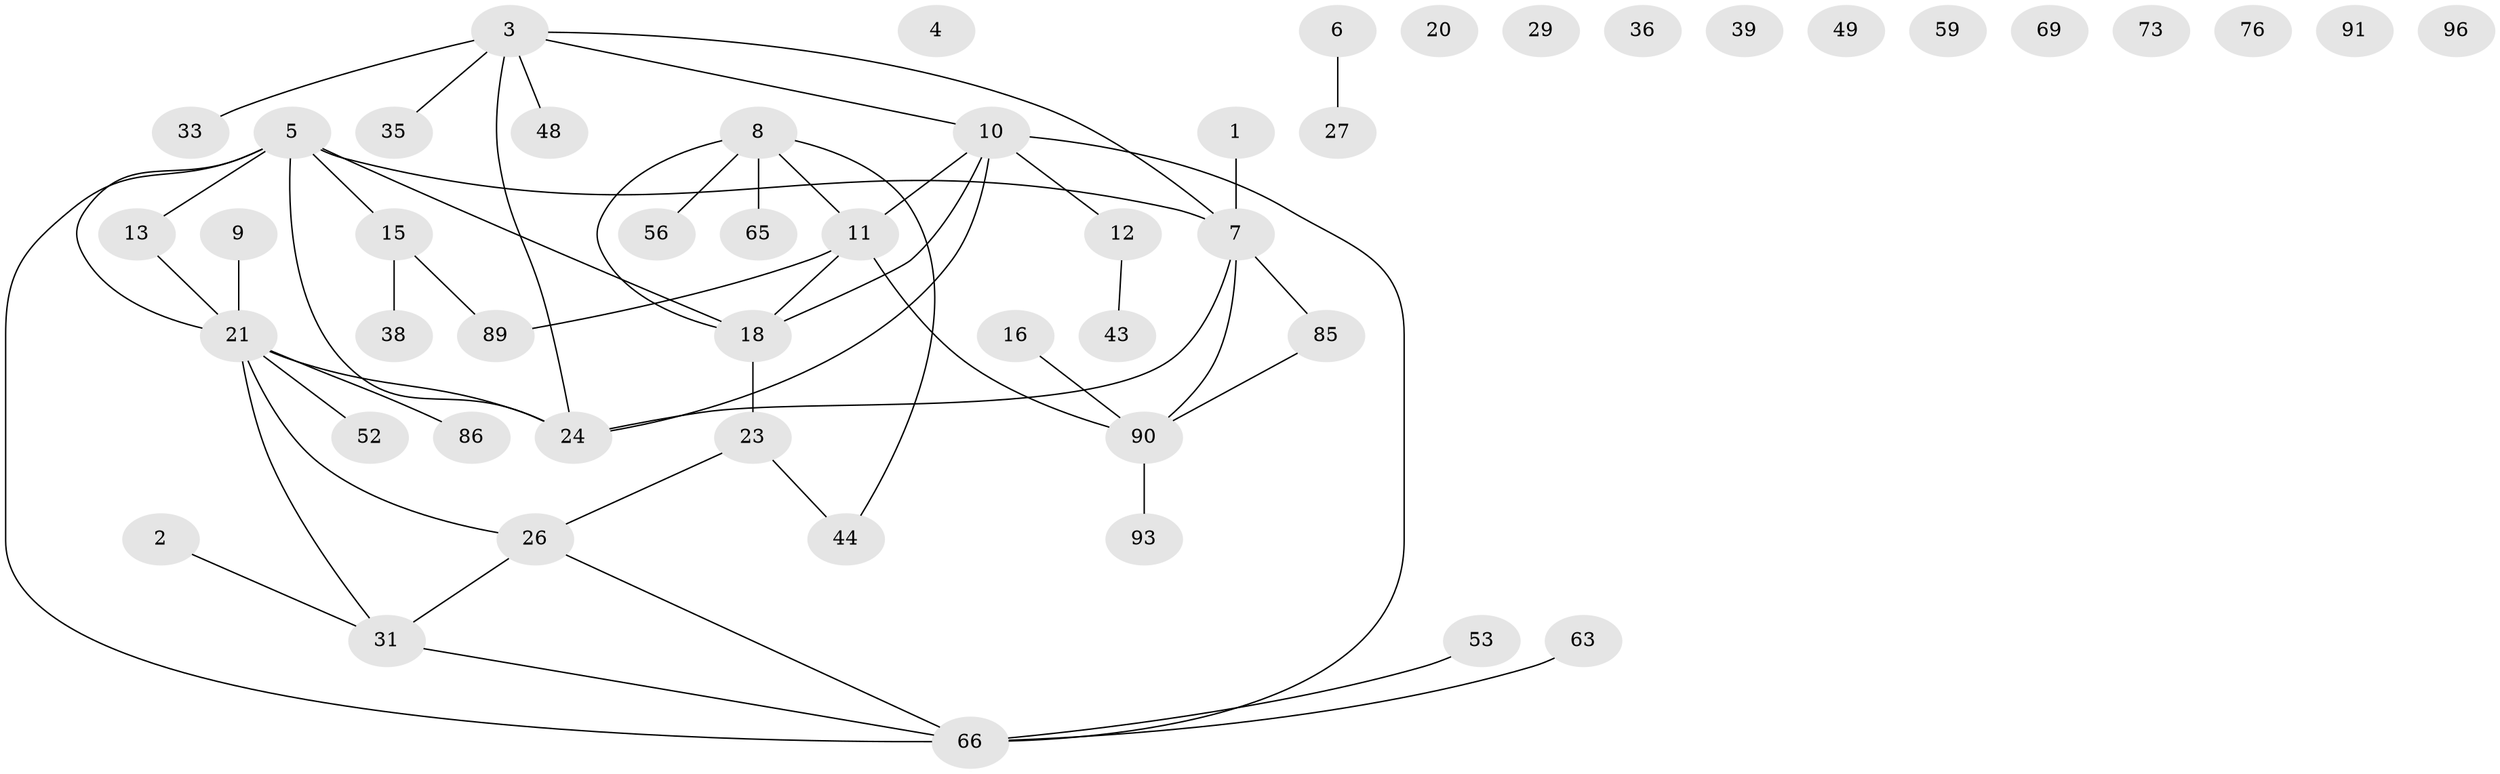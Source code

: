 // original degree distribution, {1: 0.27722772277227725, 0: 0.10891089108910891, 6: 0.0297029702970297, 4: 0.12871287128712872, 3: 0.1485148514851485, 2: 0.27722772277227725, 5: 0.0297029702970297}
// Generated by graph-tools (version 1.1) at 2025/13/03/09/25 04:13:02]
// undirected, 50 vertices, 53 edges
graph export_dot {
graph [start="1"]
  node [color=gray90,style=filled];
  1;
  2;
  3 [super="+61"];
  4;
  5 [super="+67+68"];
  6 [super="+74"];
  7 [super="+82+14+32"];
  8 [super="+40+34"];
  9 [super="+92"];
  10 [super="+70"];
  11 [super="+17+28+81+58"];
  12 [super="+41+80"];
  13 [super="+37"];
  15;
  16 [super="+98"];
  18 [super="+84+19+60"];
  20 [super="+30"];
  21 [super="+22"];
  23 [super="+25"];
  24 [super="+45"];
  26 [super="+55"];
  27 [super="+42"];
  29;
  31 [super="+64+57"];
  33;
  35;
  36;
  38;
  39;
  43;
  44 [super="+83"];
  48 [super="+62"];
  49;
  52;
  53;
  56;
  59;
  63 [super="+78"];
  65 [super="+79"];
  66 [super="+87"];
  69;
  73;
  76;
  85;
  86;
  89;
  90;
  91;
  93;
  96;
  1 -- 7;
  2 -- 31;
  3 -- 48;
  3 -- 33;
  3 -- 35;
  3 -- 7;
  3 -- 24;
  3 -- 10;
  5 -- 66;
  5 -- 24;
  5 -- 15;
  5 -- 18;
  5 -- 7;
  5 -- 21;
  5 -- 13;
  6 -- 27;
  7 -- 90;
  7 -- 85 [weight=2];
  7 -- 24;
  8 -- 65;
  8 -- 18;
  8 -- 44;
  8 -- 56;
  8 -- 11;
  9 -- 21;
  10 -- 24;
  10 -- 18 [weight=2];
  10 -- 66;
  10 -- 11;
  10 -- 12;
  11 -- 18;
  11 -- 89;
  11 -- 90;
  12 -- 43 [weight=2];
  13 -- 21;
  15 -- 38;
  15 -- 89;
  16 -- 90;
  18 -- 23;
  21 -- 31;
  21 -- 52;
  21 -- 86;
  21 -- 24;
  21 -- 26;
  23 -- 26;
  23 -- 44;
  26 -- 66;
  26 -- 31;
  31 -- 66;
  53 -- 66;
  63 -- 66;
  85 -- 90;
  90 -- 93;
}
